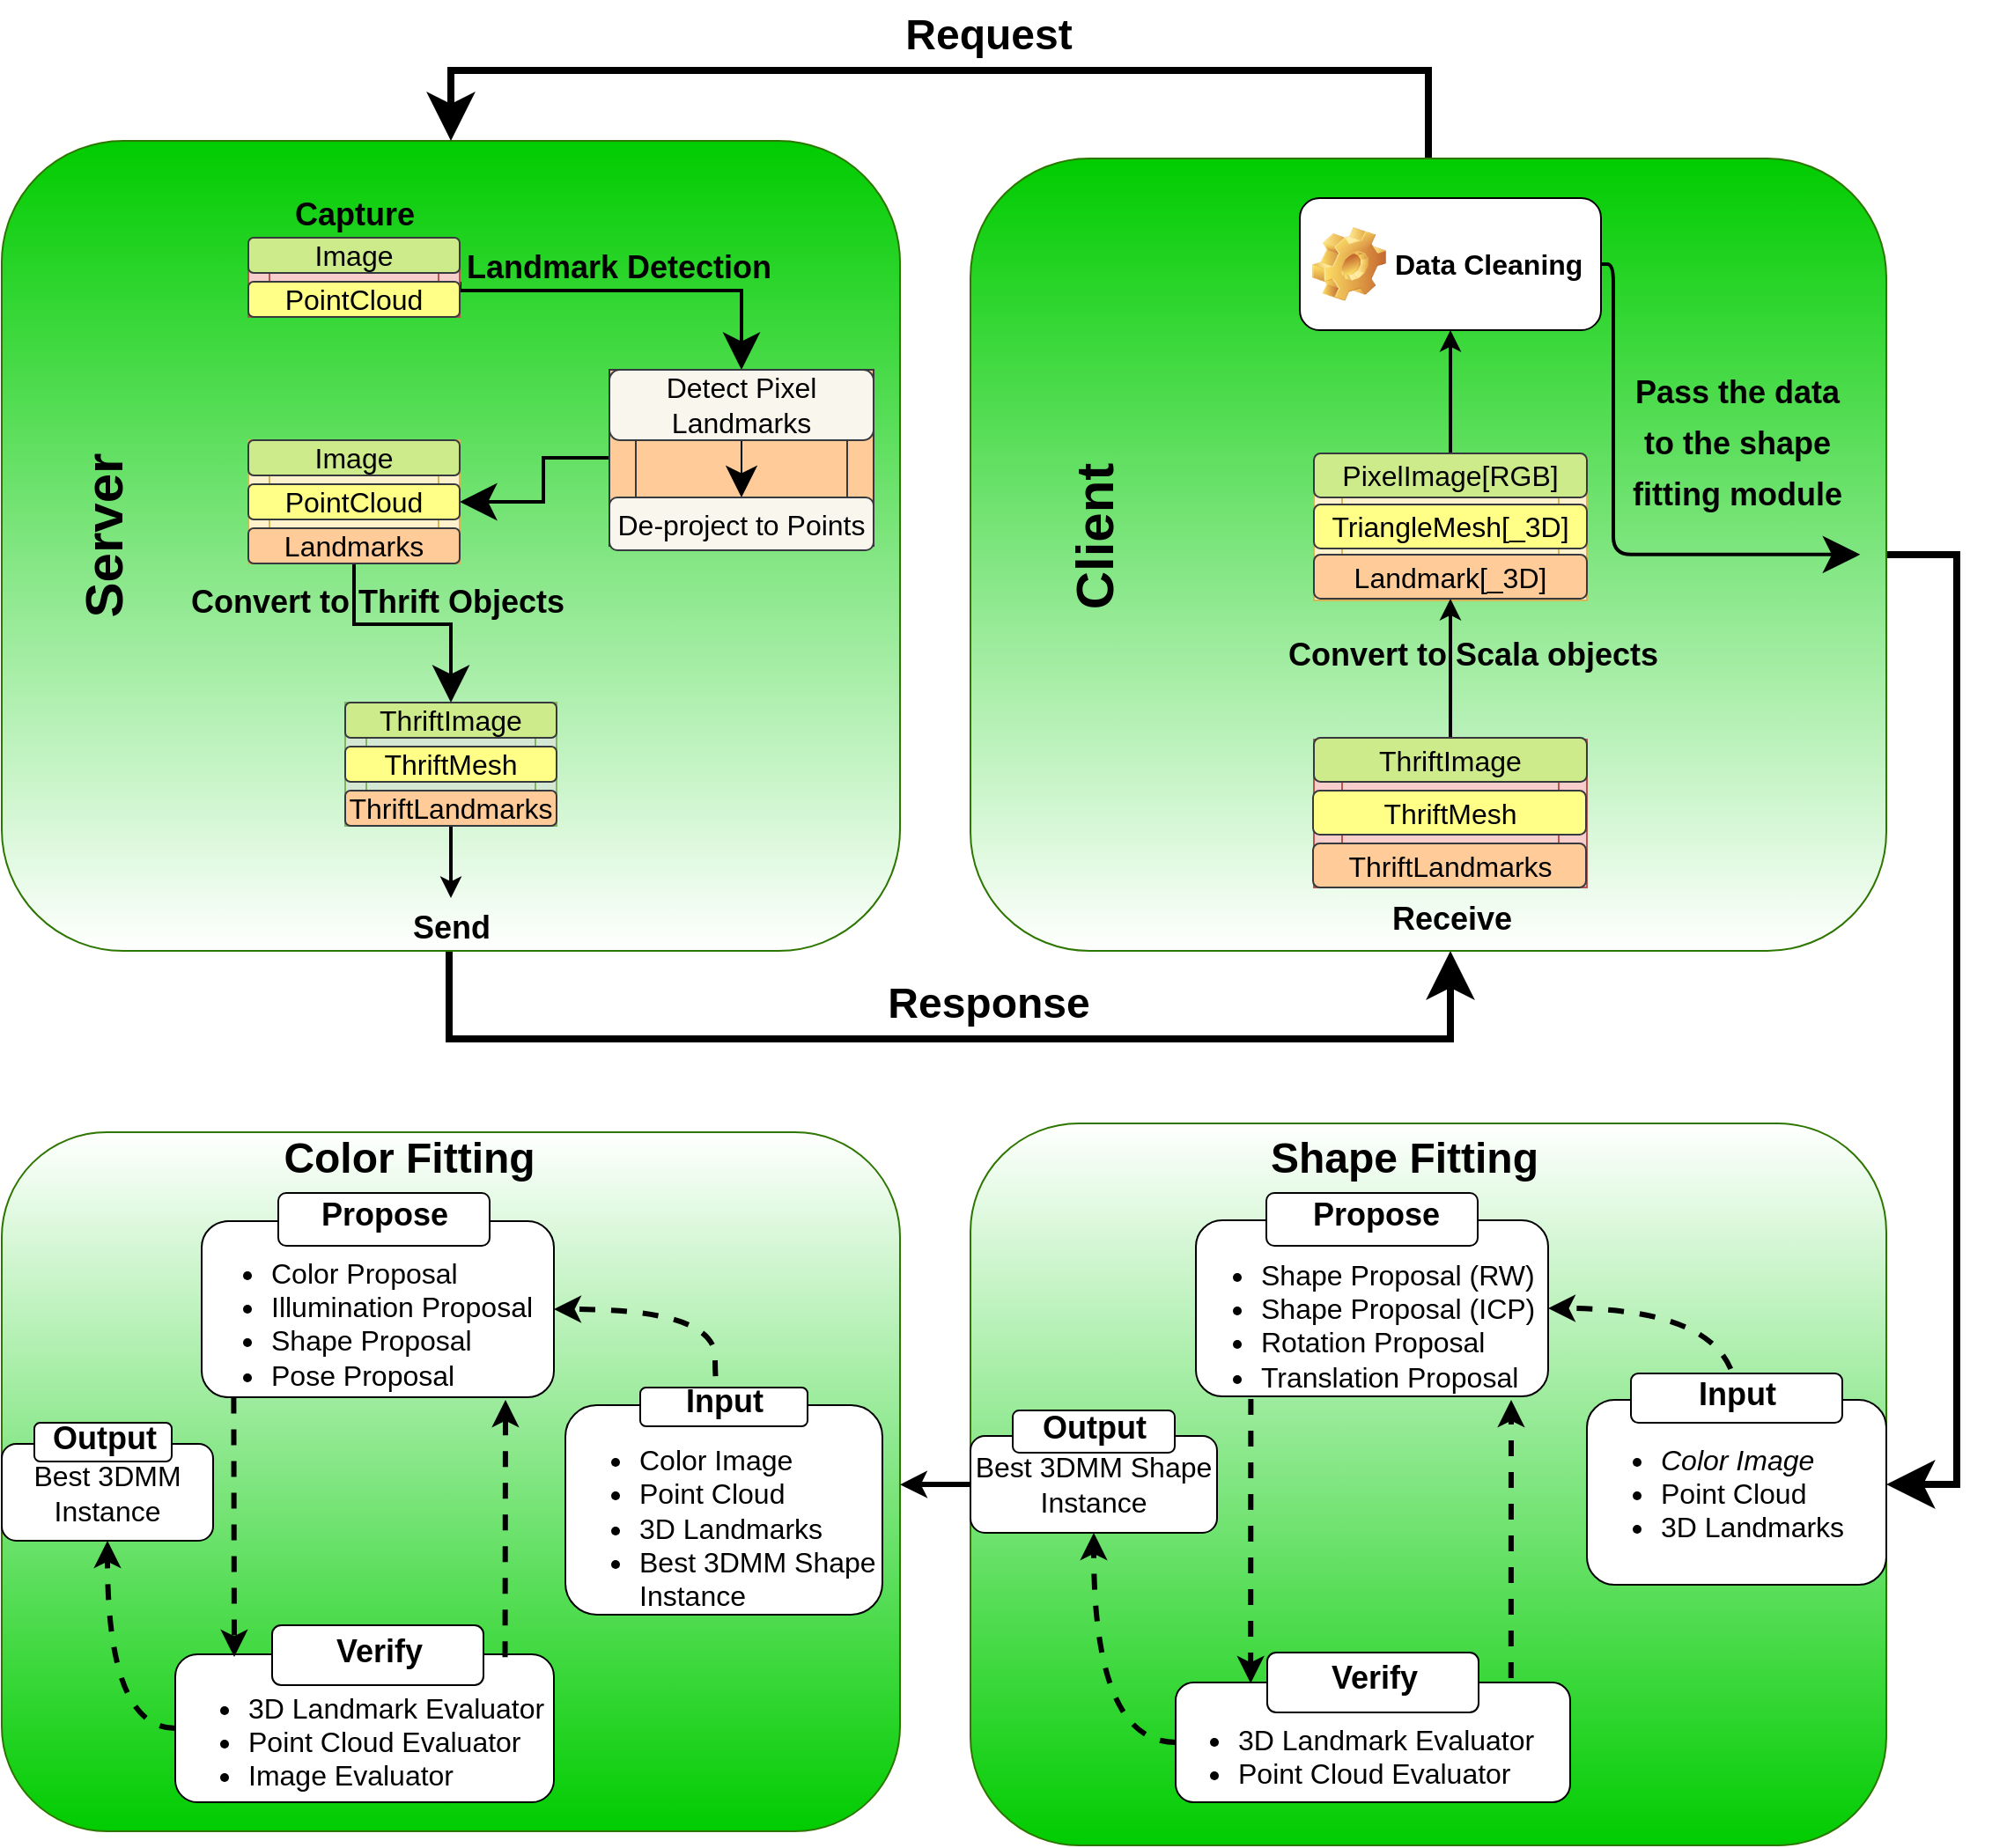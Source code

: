 <mxfile version="12.2.3" type="device" pages="1"><diagram name="Page-1" id="5f0bae14-7c28-e335-631c-24af17079c00"><mxGraphModel dx="1280" dy="1137" grid="1" gridSize="10" guides="1" tooltips="1" connect="1" arrows="1" fold="1" page="1" pageScale="1" pageWidth="1100" pageHeight="850" background="#ffffff" math="0" shadow="0"><root><mxCell id="0"/><mxCell id="1" parent="0"/><mxCell id="NVDsijOY-DKrDgFpbB38-99" style="edgeStyle=orthogonalEdgeStyle;rounded=0;orthogonalLoop=1;jettySize=auto;html=1;exitX=0.5;exitY=1;exitDx=0;exitDy=0;entryX=0.5;entryY=1;entryDx=0;entryDy=0;endSize=15;strokeWidth=4;" parent="1" source="NVDsijOY-DKrDgFpbB38-1" target="NVDsijOY-DKrDgFpbB38-79" edge="1"><mxGeometry relative="1" as="geometry"><Array as="points"><mxPoint x="264" y="630"/><mxPoint x="833" y="630"/></Array></mxGeometry></mxCell><mxCell id="NVDsijOY-DKrDgFpbB38-1" value="" style="rounded=1;whiteSpace=wrap;html=1;fillColor=#00CC00;strokeColor=#2D7600;fontColor=#ffffff;gradientColor=#ffffff;" parent="1" vertex="1"><mxGeometry x="10" y="120" width="510" height="460" as="geometry"/></mxCell><mxCell id="NVDsijOY-DKrDgFpbB38-14" style="edgeStyle=orthogonalEdgeStyle;rounded=0;orthogonalLoop=1;jettySize=auto;html=1;exitX=0.5;exitY=0;exitDx=0;exitDy=0;entryX=0.5;entryY=0;entryDx=0;entryDy=0;endSize=15;strokeWidth=4;" parent="1" source="NVDsijOY-DKrDgFpbB38-2" target="NVDsijOY-DKrDgFpbB38-1" edge="1"><mxGeometry relative="1" as="geometry"><Array as="points"><mxPoint x="820" y="80"/><mxPoint x="265" y="80"/></Array></mxGeometry></mxCell><mxCell id="NVDsijOY-DKrDgFpbB38-116" style="edgeStyle=orthogonalEdgeStyle;rounded=0;orthogonalLoop=1;jettySize=auto;html=1;exitX=1;exitY=0.5;exitDx=0;exitDy=0;entryX=1;entryY=0.5;entryDx=0;entryDy=0;endArrow=classic;endFill=1;endSize=15;strokeWidth=4;" parent="1" source="NVDsijOY-DKrDgFpbB38-2" target="NVDsijOY-DKrDgFpbB38-115" edge="1"><mxGeometry relative="1" as="geometry"><Array as="points"><mxPoint x="1120" y="355"/><mxPoint x="1120" y="883"/></Array></mxGeometry></mxCell><mxCell id="NVDsijOY-DKrDgFpbB38-2" value="" style="rounded=1;whiteSpace=wrap;html=1;fillColor=#00CC00;strokeColor=#2D7600;fontColor=#ffffff;gradientColor=#ffffff;" parent="1" vertex="1"><mxGeometry x="560" y="130" width="520" height="450" as="geometry"/></mxCell><mxCell id="NVDsijOY-DKrDgFpbB38-3" value="" style="rounded=1;whiteSpace=wrap;html=1;fillColor=#00CC00;strokeColor=#2D7600;fontColor=#ffffff;gradientColor=#ffffff;gradientDirection=north;" parent="1" vertex="1"><mxGeometry x="10" y="683" width="510" height="397" as="geometry"/></mxCell><mxCell id="NVDsijOY-DKrDgFpbB38-61" style="edgeStyle=orthogonalEdgeStyle;rounded=0;orthogonalLoop=1;jettySize=auto;html=1;exitX=1;exitY=0.5;exitDx=0;exitDy=0;entryX=0.5;entryY=0;entryDx=0;entryDy=0;endSize=15;strokeWidth=2;" parent="1" source="NVDsijOY-DKrDgFpbB38-4" target="NVDsijOY-DKrDgFpbB38-43" edge="1"><mxGeometry relative="1" as="geometry"><Array as="points"><mxPoint x="270" y="205"/><mxPoint x="430" y="205"/></Array></mxGeometry></mxCell><mxCell id="NVDsijOY-DKrDgFpbB38-4" value="&lt;p style=&quot;line-height: 70%&quot;&gt;&lt;br&gt;&lt;/p&gt;" style="shape=process;whiteSpace=wrap;html=1;backgroundOutline=1;fillColor=#f8cecc;strokeColor=#b85450;" parent="1" vertex="1"><mxGeometry x="150" y="180" width="120" height="40" as="geometry"/></mxCell><mxCell id="NVDsijOY-DKrDgFpbB38-10" value="Request" style="text;strokeColor=none;fillColor=none;html=1;fontSize=24;fontStyle=1;verticalAlign=middle;align=center;" parent="1" vertex="1"><mxGeometry x="520" y="40" width="100" height="40" as="geometry"/></mxCell><mxCell id="NVDsijOY-DKrDgFpbB38-11" value="Response" style="text;strokeColor=none;fillColor=none;html=1;fontSize=24;fontStyle=1;verticalAlign=middle;align=center;" parent="1" vertex="1"><mxGeometry x="520" y="590" width="100" height="40" as="geometry"/></mxCell><mxCell id="NVDsijOY-DKrDgFpbB38-46" style="edgeStyle=orthogonalEdgeStyle;rounded=0;orthogonalLoop=1;jettySize=auto;html=1;exitX=0.5;exitY=1;exitDx=0;exitDy=0;endSize=15;strokeWidth=2;" parent="1" source="NVDsijOY-DKrDgFpbB38-20" target="NVDsijOY-DKrDgFpbB38-21" edge="1"><mxGeometry relative="1" as="geometry"/></mxCell><mxCell id="NVDsijOY-DKrDgFpbB38-20" value="" style="shape=process;whiteSpace=wrap;html=1;backgroundOutline=1;fillColor=#fff2cc;strokeColor=#d6b656;" parent="1" vertex="1"><mxGeometry x="150" y="290" width="120" height="70" as="geometry"/></mxCell><mxCell id="NVDsijOY-DKrDgFpbB38-21" value="" style="shape=process;whiteSpace=wrap;html=1;backgroundOutline=1;fillColor=#d5e8d4;strokeColor=#82b366;" parent="1" vertex="1"><mxGeometry x="205" y="439" width="120" height="70" as="geometry"/></mxCell><mxCell id="NVDsijOY-DKrDgFpbB38-22" value="" style="shape=process;whiteSpace=wrap;html=1;backgroundOutline=1;fillColor=#f8cecc;strokeColor=#b85450;" parent="1" vertex="1"><mxGeometry x="755" y="460" width="155" height="84" as="geometry"/></mxCell><mxCell id="NVDsijOY-DKrDgFpbB38-25" value="" style="shape=process;whiteSpace=wrap;html=1;backgroundOutline=1;fillColor=#fff2cc;strokeColor=#d6b656;" parent="1" vertex="1"><mxGeometry x="755" y="300" width="155" height="81" as="geometry"/></mxCell><mxCell id="NVDsijOY-DKrDgFpbB38-36" value="&lt;font style=&quot;font-size: 16px&quot;&gt;Image&lt;/font&gt;" style="rounded=1;whiteSpace=wrap;html=1;fillColor=#cdeb8b;strokeColor=#36393d;" parent="1" vertex="1"><mxGeometry x="150" y="175" width="120" height="20" as="geometry"/></mxCell><mxCell id="NVDsijOY-DKrDgFpbB38-37" value="&lt;font style=&quot;font-size: 16px&quot;&gt;PointCloud&lt;/font&gt;" style="rounded=1;whiteSpace=wrap;html=1;fillColor=#ffff88;strokeColor=#36393d;" parent="1" vertex="1"><mxGeometry x="150" y="200" width="120" height="20" as="geometry"/></mxCell><mxCell id="NVDsijOY-DKrDgFpbB38-66" style="edgeStyle=orthogonalEdgeStyle;rounded=0;orthogonalLoop=1;jettySize=auto;html=1;exitX=0;exitY=0.5;exitDx=0;exitDy=0;entryX=1;entryY=0.5;entryDx=0;entryDy=0;endSize=15;strokeWidth=2;" parent="1" source="NVDsijOY-DKrDgFpbB38-43" target="NVDsijOY-DKrDgFpbB38-48" edge="1"><mxGeometry relative="1" as="geometry"/></mxCell><mxCell id="NVDsijOY-DKrDgFpbB38-43" value="" style="shape=process;whiteSpace=wrap;html=1;backgroundOutline=1;fillColor=#ffcc99;strokeColor=#36393d;" parent="1" vertex="1"><mxGeometry x="355" y="250" width="150" height="100" as="geometry"/></mxCell><mxCell id="NVDsijOY-DKrDgFpbB38-47" value="&lt;font style=&quot;font-size: 16px&quot;&gt;Image&lt;/font&gt;" style="rounded=1;whiteSpace=wrap;html=1;fillColor=#cdeb8b;strokeColor=#36393d;" parent="1" vertex="1"><mxGeometry x="150" y="290" width="120" height="20" as="geometry"/></mxCell><mxCell id="NVDsijOY-DKrDgFpbB38-48" value="&lt;font style=&quot;font-size: 16px&quot;&gt;PointCloud&lt;/font&gt;" style="rounded=1;whiteSpace=wrap;html=1;fillColor=#ffff88;strokeColor=#36393d;" parent="1" vertex="1"><mxGeometry x="150" y="315" width="120" height="20" as="geometry"/></mxCell><mxCell id="NVDsijOY-DKrDgFpbB38-49" value="&lt;font style=&quot;font-size: 16px&quot;&gt;Landmarks&lt;/font&gt;" style="rounded=1;whiteSpace=wrap;html=1;fillColor=#ffcc99;strokeColor=#36393d;" parent="1" vertex="1"><mxGeometry x="150" y="340" width="120" height="20" as="geometry"/></mxCell><mxCell id="NVDsijOY-DKrDgFpbB38-50" value="&lt;font style=&quot;font-size: 18px&quot;&gt;Capture&lt;/font&gt;" style="text;strokeColor=none;fillColor=none;html=1;fontSize=24;fontStyle=1;verticalAlign=middle;align=center;direction=north;rotation=0;" parent="1" vertex="1"><mxGeometry x="170" y="140" width="80" height="40" as="geometry"/></mxCell><mxCell id="NVDsijOY-DKrDgFpbB38-57" style="edgeStyle=orthogonalEdgeStyle;rounded=0;orthogonalLoop=1;jettySize=auto;html=1;exitX=0.5;exitY=1;exitDx=0;exitDy=0;entryX=0.5;entryY=0;entryDx=0;entryDy=0;endSize=15;strokeWidth=1;" parent="1" source="NVDsijOY-DKrDgFpbB38-55" target="NVDsijOY-DKrDgFpbB38-56" edge="1"><mxGeometry relative="1" as="geometry"/></mxCell><mxCell id="NVDsijOY-DKrDgFpbB38-55" value="&lt;font style=&quot;font-size: 16px&quot;&gt;Detect Pixel Landmarks&lt;/font&gt;" style="rounded=1;whiteSpace=wrap;html=1;fillColor=#f9f7ed;strokeColor=#36393d;" parent="1" vertex="1"><mxGeometry x="355" y="250" width="150" height="40" as="geometry"/></mxCell><mxCell id="NVDsijOY-DKrDgFpbB38-56" value="&lt;font style=&quot;font-size: 16px&quot;&gt;De-project to Points&lt;/font&gt;" style="rounded=1;whiteSpace=wrap;html=1;fillColor=#f9f7ed;strokeColor=#36393d;" parent="1" vertex="1"><mxGeometry x="355" y="322.5" width="150" height="30" as="geometry"/></mxCell><mxCell id="NVDsijOY-DKrDgFpbB38-58" value="&lt;font style=&quot;font-size: 16px&quot;&gt;ThriftImage&lt;/font&gt;" style="rounded=1;whiteSpace=wrap;html=1;fillColor=#cdeb8b;strokeColor=#36393d;" parent="1" vertex="1"><mxGeometry x="205" y="439" width="120" height="20" as="geometry"/></mxCell><mxCell id="NVDsijOY-DKrDgFpbB38-59" value="&lt;font style=&quot;font-size: 16px&quot;&gt;ThriftMesh&lt;/font&gt;" style="rounded=1;whiteSpace=wrap;html=1;fillColor=#ffff88;strokeColor=#36393d;" parent="1" vertex="1"><mxGeometry x="205" y="464" width="120" height="20" as="geometry"/></mxCell><mxCell id="Knv97BeSCFJeRyteN3Aw-37" style="edgeStyle=orthogonalEdgeStyle;curved=1;rounded=0;orthogonalLoop=1;jettySize=auto;html=1;exitX=0.5;exitY=1;exitDx=0;exitDy=0;entryX=0.5;entryY=0;entryDx=0;entryDy=0;strokeWidth=2;" parent="1" source="NVDsijOY-DKrDgFpbB38-60" target="NVDsijOY-DKrDgFpbB38-82" edge="1"><mxGeometry relative="1" as="geometry"/></mxCell><mxCell id="NVDsijOY-DKrDgFpbB38-60" value="&lt;font style=&quot;font-size: 16px&quot;&gt;ThriftLandmarks&lt;/font&gt;" style="rounded=1;whiteSpace=wrap;html=1;fillColor=#ffcc99;strokeColor=#36393d;" parent="1" vertex="1"><mxGeometry x="205" y="489" width="120" height="20" as="geometry"/></mxCell><mxCell id="NVDsijOY-DKrDgFpbB38-64" value="&lt;font style=&quot;font-size: 18px&quot;&gt;Convert to Thrift Objects&lt;/font&gt;" style="text;html=1;fontSize=24;fontStyle=1;verticalAlign=middle;align=center;fillColor=none;" parent="1" vertex="1"><mxGeometry x="107.5" y="360" width="230" height="40" as="geometry"/></mxCell><mxCell id="NVDsijOY-DKrDgFpbB38-65" value="&lt;font style=&quot;font-size: 18px&quot;&gt;Landmark Detection&lt;br&gt;&lt;/font&gt;" style="text;strokeColor=none;fillColor=none;html=1;fontSize=24;fontStyle=1;verticalAlign=middle;align=center;" parent="1" vertex="1"><mxGeometry x="310" y="170" width="100" height="40" as="geometry"/></mxCell><mxCell id="NVDsijOY-DKrDgFpbB38-73" value="&lt;font style=&quot;font-size: 30px&quot;&gt;Server&lt;/font&gt;" style="text;strokeColor=none;fillColor=none;html=1;fontSize=24;fontStyle=1;verticalAlign=middle;align=center;rotation=-90;" parent="1" vertex="1"><mxGeometry x="17.5" y="325" width="100" height="40" as="geometry"/></mxCell><mxCell id="NVDsijOY-DKrDgFpbB38-74" value="&lt;span style=&quot;font-size: 30px&quot;&gt;Client&lt;/span&gt;" style="text;strokeColor=none;fillColor=none;html=1;fontSize=24;fontStyle=1;verticalAlign=middle;align=center;rotation=-90;" parent="1" vertex="1"><mxGeometry x="580" y="325" width="100" height="40" as="geometry"/></mxCell><mxCell id="Knv97BeSCFJeRyteN3Aw-31" style="edgeStyle=orthogonalEdgeStyle;curved=1;rounded=0;orthogonalLoop=1;jettySize=auto;html=1;exitX=0.5;exitY=0;exitDx=0;exitDy=0;entryX=0.5;entryY=1;entryDx=0;entryDy=0;strokeWidth=2;" parent="1" source="NVDsijOY-DKrDgFpbB38-75" target="NVDsijOY-DKrDgFpbB38-86" edge="1"><mxGeometry relative="1" as="geometry"/></mxCell><mxCell id="NVDsijOY-DKrDgFpbB38-75" value="&lt;font style=&quot;font-size: 16px&quot;&gt;ThriftImage&lt;/font&gt;" style="rounded=1;whiteSpace=wrap;html=1;fillColor=#cdeb8b;strokeColor=#36393d;" parent="1" vertex="1"><mxGeometry x="755" y="459" width="155" height="25" as="geometry"/></mxCell><mxCell id="NVDsijOY-DKrDgFpbB38-76" value="&lt;font style=&quot;font-size: 16px&quot;&gt;ThriftMesh&lt;/font&gt;" style="rounded=1;whiteSpace=wrap;html=1;fillColor=#ffff88;strokeColor=#36393d;" parent="1" vertex="1"><mxGeometry x="754.5" y="489" width="155" height="25" as="geometry"/></mxCell><mxCell id="NVDsijOY-DKrDgFpbB38-77" value="&lt;font style=&quot;font-size: 16px&quot;&gt;ThriftLandmarks&lt;/font&gt;" style="rounded=1;whiteSpace=wrap;html=1;fillColor=#ffcc99;strokeColor=#36393d;" parent="1" vertex="1"><mxGeometry x="754.5" y="519" width="155" height="25" as="geometry"/></mxCell><mxCell id="NVDsijOY-DKrDgFpbB38-79" value="&lt;span style=&quot;font-size: 18px&quot;&gt;Receive&lt;/span&gt;" style="text;html=1;fontSize=24;fontStyle=1;verticalAlign=middle;align=center;fillColor=none;" parent="1" vertex="1"><mxGeometry x="782.5" y="540" width="100" height="40" as="geometry"/></mxCell><mxCell id="NVDsijOY-DKrDgFpbB38-82" value="&lt;span style=&quot;font-size: 18px&quot;&gt;Send&lt;/span&gt;" style="text;html=1;fontSize=24;fontStyle=1;verticalAlign=middle;align=center;fillColor=none;" parent="1" vertex="1"><mxGeometry x="215" y="550" width="100" height="30" as="geometry"/></mxCell><mxCell id="Knv97BeSCFJeRyteN3Aw-32" style="edgeStyle=orthogonalEdgeStyle;curved=1;rounded=0;orthogonalLoop=1;jettySize=auto;html=1;exitX=0.5;exitY=0;exitDx=0;exitDy=0;entryX=0.5;entryY=1;entryDx=0;entryDy=0;strokeWidth=2;" parent="1" source="NVDsijOY-DKrDgFpbB38-83" target="NVDsijOY-DKrDgFpbB38-92" edge="1"><mxGeometry relative="1" as="geometry"/></mxCell><mxCell id="NVDsijOY-DKrDgFpbB38-83" value="&lt;font style=&quot;font-size: 16px&quot;&gt;PixelImage[RGB]&lt;/font&gt;" style="rounded=1;whiteSpace=wrap;html=1;fillColor=#cdeb8b;strokeColor=#36393d;" parent="1" vertex="1"><mxGeometry x="755" y="297.5" width="155" height="25" as="geometry"/></mxCell><mxCell id="NVDsijOY-DKrDgFpbB38-85" value="&lt;font style=&quot;font-size: 16px&quot;&gt;TriangleMesh[_3D]&lt;/font&gt;" style="rounded=1;whiteSpace=wrap;html=1;fillColor=#ffff88;strokeColor=#36393d;" parent="1" vertex="1"><mxGeometry x="755" y="326.5" width="155" height="25" as="geometry"/></mxCell><mxCell id="NVDsijOY-DKrDgFpbB38-86" value="&lt;font style=&quot;font-size: 16px&quot;&gt;Landmark[_3D]&lt;/font&gt;" style="rounded=1;whiteSpace=wrap;html=1;fillColor=#ffcc99;strokeColor=#36393d;" parent="1" vertex="1"><mxGeometry x="755" y="355" width="155" height="25" as="geometry"/></mxCell><mxCell id="NVDsijOY-DKrDgFpbB38-92" value="&lt;font style=&quot;font-size: 16px&quot;&gt;Data Cleaning&lt;/font&gt;" style="label;whiteSpace=wrap;html=1;image=img/clipart/Gear_128x128.png;fillColor=#ffffff;" parent="1" vertex="1"><mxGeometry x="747" y="152.5" width="171" height="75" as="geometry"/></mxCell><mxCell id="NVDsijOY-DKrDgFpbB38-102" value="" style="edgeStyle=elbowEdgeStyle;elbow=horizontal;endArrow=classic;html=1;strokeWidth=2;entryX=1;entryY=0.5;entryDx=0;entryDy=0;endFill=1;endSize=15;exitX=1;exitY=0.5;exitDx=0;exitDy=0;" parent="1" source="NVDsijOY-DKrDgFpbB38-92" edge="1"><mxGeometry width="50" height="50" relative="1" as="geometry"><mxPoint x="900" y="195" as="sourcePoint"/><mxPoint x="1065.143" y="354.929" as="targetPoint"/><Array as="points"><mxPoint x="925" y="289.5"/></Array></mxGeometry></mxCell><mxCell id="NVDsijOY-DKrDgFpbB38-115" value="" style="rounded=1;whiteSpace=wrap;html=1;fillColor=#00CC00;strokeColor=#2D7600;fontColor=#ffffff;gradientColor=#ffffff;gradientDirection=north;" parent="1" vertex="1"><mxGeometry x="560" y="678" width="520" height="410" as="geometry"/></mxCell><mxCell id="NVDsijOY-DKrDgFpbB38-117" value="Shape Fitting" style="text;strokeColor=none;fillColor=none;html=1;fontSize=24;fontStyle=1;verticalAlign=middle;align=center;" parent="1" vertex="1"><mxGeometry x="755.5" y="677.5" width="100" height="40" as="geometry"/></mxCell><mxCell id="NVDsijOY-DKrDgFpbB38-118" value="Color Fitting" style="text;strokeColor=none;fillColor=none;html=1;fontSize=24;fontStyle=1;verticalAlign=middle;align=center;" parent="1" vertex="1"><mxGeometry x="190.5" y="677.5" width="100" height="40" as="geometry"/></mxCell><mxCell id="NVDsijOY-DKrDgFpbB38-121" value="&lt;ul style=&quot;font-size: 16px&quot;&gt;&lt;li&gt;&lt;i&gt;Color Image&lt;/i&gt;&lt;/li&gt;&lt;li&gt;Point Cloud&lt;/li&gt;&lt;li&gt;3D Landmarks&lt;/li&gt;&lt;/ul&gt;" style="rounded=1;whiteSpace=wrap;html=1;align=left;" parent="1" vertex="1"><mxGeometry x="910" y="835" width="170" height="105" as="geometry"/></mxCell><mxCell id="NVDsijOY-DKrDgFpbB38-146" value="" style="rounded=1;whiteSpace=wrap;html=1;fillColor=#ffffff;" parent="1" vertex="1"><mxGeometry x="688" y="733" width="200" height="100" as="geometry"/></mxCell><mxCell id="NVDsijOY-DKrDgFpbB38-147" value="" style="rounded=1;whiteSpace=wrap;html=1;fillColor=#ffffff;" parent="1" vertex="1"><mxGeometry x="728" y="717.5" width="120" height="30" as="geometry"/></mxCell><mxCell id="NVDsijOY-DKrDgFpbB38-148" value="&lt;font style=&quot;font-size: 18px&quot;&gt;Propose&lt;/font&gt;" style="text;strokeColor=none;fillColor=none;html=1;fontSize=24;fontStyle=1;verticalAlign=middle;align=center;" parent="1" vertex="1"><mxGeometry x="740" y="707.5" width="100" height="40" as="geometry"/></mxCell><mxCell id="NVDsijOY-DKrDgFpbB38-151" value="" style="endArrow=classic;html=1;dashed=1;strokeWidth=3;exitX=0.5;exitY=0;exitDx=0;exitDy=0;entryX=1;entryY=0.5;entryDx=0;entryDy=0;edgeStyle=orthogonalEdgeStyle;curved=1;" parent="1" source="NVDsijOY-DKrDgFpbB38-121" target="NVDsijOY-DKrDgFpbB38-146" edge="1"><mxGeometry width="50" height="50" relative="1" as="geometry"><mxPoint x="995" y="820" as="sourcePoint"/><mxPoint x="1045" y="770" as="targetPoint"/><Array as="points"><mxPoint x="995" y="783"/></Array></mxGeometry></mxCell><mxCell id="NVDsijOY-DKrDgFpbB38-155" value="" style="rounded=1;whiteSpace=wrap;html=1;fillColor=#ffffff;" parent="1" vertex="1"><mxGeometry x="676.5" y="995.5" width="224" height="68" as="geometry"/></mxCell><mxCell id="NVDsijOY-DKrDgFpbB38-163" value="" style="rounded=1;whiteSpace=wrap;html=1;fillColor=#ffffff;direction=south;rotation=-90;" parent="1" vertex="1"><mxGeometry x="771.5" y="935.5" width="34" height="120" as="geometry"/></mxCell><mxCell id="NVDsijOY-DKrDgFpbB38-164" value="&lt;font style=&quot;font-size: 18px&quot;&gt;Verify&lt;/font&gt;" style="text;strokeColor=none;fillColor=none;html=1;fontSize=24;fontStyle=1;verticalAlign=middle;align=center;" parent="1" vertex="1"><mxGeometry x="739" y="970" width="100" height="42" as="geometry"/></mxCell><mxCell id="Knv97BeSCFJeRyteN3Aw-2" value="&lt;ul style=&quot;font-size: 16px&quot;&gt;&lt;li&gt;&lt;span&gt;3D Landmark Evaluator&lt;/span&gt;&lt;/li&gt;&lt;li&gt;Point Cloud Evaluator&lt;/li&gt;&lt;/ul&gt;" style="text;strokeColor=none;fillColor=none;html=1;whiteSpace=wrap;verticalAlign=middle;overflow=hidden;" parent="1" vertex="1"><mxGeometry x="669.5" y="1000" width="231" height="72" as="geometry"/></mxCell><mxCell id="Knv97BeSCFJeRyteN3Aw-9" value="" style="endArrow=classic;html=1;dashed=1;strokeWidth=3;entryX=0.19;entryY=0.007;entryDx=0;entryDy=0;exitX=0.156;exitY=1.015;exitDx=0;exitDy=0;entryPerimeter=0;exitPerimeter=0;" parent="1" source="NVDsijOY-DKrDgFpbB38-146" target="NVDsijOY-DKrDgFpbB38-155" edge="1"><mxGeometry width="50" height="50" relative="1" as="geometry"><mxPoint x="882" y="953" as="sourcePoint"/><mxPoint x="672" y="990" as="targetPoint"/></mxGeometry></mxCell><mxCell id="Knv97BeSCFJeRyteN3Aw-10" value="" style="endArrow=classic;html=1;dashed=1;strokeWidth=3;exitX=0.85;exitY=-0.037;exitDx=0;exitDy=0;exitPerimeter=0;" parent="1" source="NVDsijOY-DKrDgFpbB38-155" edge="1"><mxGeometry width="50" height="50" relative="1" as="geometry"><mxPoint x="849" y="991" as="sourcePoint"/><mxPoint x="867" y="835" as="targetPoint"/></mxGeometry></mxCell><mxCell id="FzRttnQyojhYHWL9dyKx-2" style="edgeStyle=orthogonalEdgeStyle;rounded=0;orthogonalLoop=1;jettySize=auto;html=1;exitX=0;exitY=0.5;exitDx=0;exitDy=0;entryX=1;entryY=0.504;entryDx=0;entryDy=0;entryPerimeter=0;strokeWidth=3;" parent="1" source="Knv97BeSCFJeRyteN3Aw-11" target="NVDsijOY-DKrDgFpbB38-3" edge="1"><mxGeometry relative="1" as="geometry"/></mxCell><mxCell id="Knv97BeSCFJeRyteN3Aw-11" value="&lt;font style=&quot;font-size: 16px&quot;&gt;Best 3DMM Shape&lt;br&gt;Instance&lt;/font&gt;" style="rounded=1;whiteSpace=wrap;html=1;fillColor=#ffffff;strokeColor=#000000;" parent="1" vertex="1"><mxGeometry x="560" y="855.5" width="140" height="55" as="geometry"/></mxCell><mxCell id="Knv97BeSCFJeRyteN3Aw-12" value="" style="endArrow=classic;html=1;exitX=0;exitY=0.5;exitDx=0;exitDy=0;entryX=0.5;entryY=1;entryDx=0;entryDy=0;dashed=1;edgeStyle=orthogonalEdgeStyle;curved=1;strokeWidth=3;" parent="1" source="NVDsijOY-DKrDgFpbB38-155" target="Knv97BeSCFJeRyteN3Aw-11" edge="1"><mxGeometry width="50" height="50" relative="1" as="geometry"><mxPoint x="430" y="1210" as="sourcePoint"/><mxPoint x="90" y="1250" as="targetPoint"/></mxGeometry></mxCell><mxCell id="Knv97BeSCFJeRyteN3Aw-13" value="&lt;div&gt;&lt;span style=&quot;font-size: 16px&quot;&gt;&lt;br&gt;&lt;/span&gt;&lt;/div&gt;&lt;ul style=&quot;font-size: 16px&quot;&gt;&lt;li&gt;&lt;span&gt;Color Image&lt;/span&gt;&lt;br&gt;&lt;/li&gt;&lt;li&gt;Point Cloud&lt;/li&gt;&lt;li&gt;3D Landmarks&lt;/li&gt;&lt;li&gt;Best 3DMM Shape Instance&lt;/li&gt;&lt;/ul&gt;" style="rounded=1;whiteSpace=wrap;html=1;fillColor=#ffffff;align=left;verticalAlign=middle;" parent="1" vertex="1"><mxGeometry x="330" y="838" width="180" height="119" as="geometry"/></mxCell><mxCell id="Knv97BeSCFJeRyteN3Aw-15" value="" style="rounded=1;whiteSpace=wrap;html=1;fillColor=#ffffff;" parent="1" vertex="1"><mxGeometry x="123.5" y="733.5" width="200" height="100" as="geometry"/></mxCell><mxCell id="Knv97BeSCFJeRyteN3Aw-16" value="" style="rounded=1;whiteSpace=wrap;html=1;fillColor=#ffffff;" parent="1" vertex="1"><mxGeometry x="167" y="717.5" width="120" height="30" as="geometry"/></mxCell><mxCell id="Knv97BeSCFJeRyteN3Aw-17" value="&lt;font style=&quot;font-size: 18px&quot;&gt;Propose&lt;/font&gt;" style="text;strokeColor=none;fillColor=none;html=1;fontSize=24;fontStyle=1;verticalAlign=middle;align=center;" parent="1" vertex="1"><mxGeometry x="177" y="707.5" width="100" height="40" as="geometry"/></mxCell><mxCell id="Knv97BeSCFJeRyteN3Aw-18" value="" style="endArrow=classic;html=1;dashed=1;strokeWidth=3;exitX=0.5;exitY=0;exitDx=0;exitDy=0;entryX=1;entryY=0.5;entryDx=0;entryDy=0;edgeStyle=orthogonalEdgeStyle;curved=1;" parent="1" source="Knv97BeSCFJeRyteN3Aw-13" target="Knv97BeSCFJeRyteN3Aw-15" edge="1"><mxGeometry width="50" height="50" relative="1" as="geometry"><mxPoint x="405" y="820" as="sourcePoint"/><mxPoint x="455" y="770" as="targetPoint"/><Array as="points"><mxPoint x="415" y="784"/></Array></mxGeometry></mxCell><mxCell id="Knv97BeSCFJeRyteN3Aw-19" value="" style="rounded=1;whiteSpace=wrap;html=1;fillColor=#ffffff;" parent="1" vertex="1"><mxGeometry x="108.5" y="979.5" width="215" height="84" as="geometry"/></mxCell><mxCell id="Knv97BeSCFJeRyteN3Aw-20" value="" style="rounded=1;whiteSpace=wrap;html=1;fillColor=#ffffff;direction=south;rotation=-90;" parent="1" vertex="1"><mxGeometry x="206.5" y="920" width="34" height="120" as="geometry"/></mxCell><mxCell id="Knv97BeSCFJeRyteN3Aw-21" value="&lt;font style=&quot;font-size: 18px&quot;&gt;Verify&lt;/font&gt;" style="text;strokeColor=none;fillColor=none;html=1;fontSize=24;fontStyle=1;verticalAlign=middle;align=center;" parent="1" vertex="1"><mxGeometry x="173.5" y="956" width="100" height="40" as="geometry"/></mxCell><mxCell id="Knv97BeSCFJeRyteN3Aw-22" value="&lt;ul style=&quot;font-size: 16px&quot;&gt;&lt;li&gt;&lt;span&gt;3D Landmark Evaluator&lt;/span&gt;&lt;/li&gt;&lt;li&gt;Point Cloud Evaluator&lt;/li&gt;&lt;li&gt;Image Evaluator&lt;/li&gt;&lt;/ul&gt;" style="text;strokeColor=none;fillColor=none;html=1;whiteSpace=wrap;verticalAlign=middle;overflow=hidden;" parent="1" vertex="1"><mxGeometry x="107.5" y="981.5" width="213" height="80" as="geometry"/></mxCell><mxCell id="Knv97BeSCFJeRyteN3Aw-23" value="" style="endArrow=classic;html=1;dashed=1;strokeWidth=3;exitX=0.091;exitY=1.003;exitDx=0;exitDy=0;exitPerimeter=0;" parent="1" source="Knv97BeSCFJeRyteN3Aw-15" edge="1"><mxGeometry width="50" height="50" relative="1" as="geometry"><mxPoint x="138" y="837" as="sourcePoint"/><mxPoint x="142" y="981" as="targetPoint"/></mxGeometry></mxCell><mxCell id="Knv97BeSCFJeRyteN3Aw-24" value="" style="endArrow=classic;html=1;dashed=1;strokeWidth=3;exitX=0.871;exitY=0.02;exitDx=0;exitDy=0;exitPerimeter=0;" parent="1" source="Knv97BeSCFJeRyteN3Aw-19" edge="1"><mxGeometry width="50" height="50" relative="1" as="geometry"><mxPoint x="87.98" y="848.05" as="sourcePoint"/><mxPoint x="296" y="835" as="targetPoint"/><Array as="points"/></mxGeometry></mxCell><mxCell id="Knv97BeSCFJeRyteN3Aw-25" value="" style="endArrow=classic;html=1;exitX=0;exitY=0.5;exitDx=0;exitDy=0;entryX=0.5;entryY=1;entryDx=0;entryDy=0;dashed=1;edgeStyle=orthogonalEdgeStyle;curved=1;strokeWidth=3;" parent="1" source="Knv97BeSCFJeRyteN3Aw-19" target="Knv97BeSCFJeRyteN3Aw-26" edge="1"><mxGeometry width="50" height="50" relative="1" as="geometry"><mxPoint x="-160" y="1210" as="sourcePoint"/><mxPoint x="-500" y="1250" as="targetPoint"/></mxGeometry></mxCell><mxCell id="Knv97BeSCFJeRyteN3Aw-26" value="&lt;font style=&quot;font-size: 16px&quot;&gt;Best 3DMM Instance&lt;/font&gt;" style="rounded=1;whiteSpace=wrap;html=1;fillColor=#ffffff;strokeColor=#000000;" parent="1" vertex="1"><mxGeometry x="10" y="860" width="120" height="55" as="geometry"/></mxCell><mxCell id="NVDsijOY-DKrDgFpbB38-84" value="&lt;span style=&quot;font-size: 18px&quot;&gt;&lt;font color=&quot;#000000&quot;&gt;Convert to Scala objects&lt;/font&gt;&lt;/span&gt;" style="text;html=1;fontSize=24;fontStyle=1;verticalAlign=middle;align=center;fillColor=none;strokeColor=none;fontColor=#ffffff;" parent="1" vertex="1"><mxGeometry x="730" y="390" width="230" height="40" as="geometry"/></mxCell><mxCell id="Knv97BeSCFJeRyteN3Aw-35" value="&lt;ul style=&quot;font-size: 16px&quot;&gt;&lt;li&gt;Color Proposal&lt;/li&gt;&lt;li&gt;Illumination Proposal&lt;/li&gt;&lt;li&gt;Shape Proposal&lt;/li&gt;&lt;li&gt;Pose Proposal&lt;/li&gt;&lt;/ul&gt;" style="text;strokeColor=none;fillColor=none;html=1;whiteSpace=wrap;verticalAlign=middle;overflow=hidden;" parent="1" vertex="1"><mxGeometry x="120.5" y="735" width="200" height="103" as="geometry"/></mxCell><mxCell id="Knv97BeSCFJeRyteN3Aw-36" value="&lt;ul style=&quot;font-size: 16px&quot;&gt;&lt;li&gt;Shape Proposal (RW)&lt;/li&gt;&lt;li&gt;Shape Proposal (ICP)&lt;/li&gt;&lt;li&gt;Rotation Proposal&lt;/li&gt;&lt;li&gt;Translation Proposal&lt;/li&gt;&lt;/ul&gt;" style="text;strokeColor=none;fillColor=none;html=1;whiteSpace=wrap;verticalAlign=middle;overflow=hidden;" parent="1" vertex="1"><mxGeometry x="682.5" y="736" width="200" height="101" as="geometry"/></mxCell><mxCell id="EK-9X4HnI9PWVFTxE-XN-1" value="&lt;span style=&quot;font-size: 18px&quot;&gt;&lt;font color=&quot;#000000&quot;&gt;Pass the data&lt;br&gt;to the shape&lt;br&gt;fitting module&lt;br&gt;&lt;/font&gt;&lt;/span&gt;" style="text;html=1;fontSize=24;fontStyle=1;verticalAlign=middle;align=center;fillColor=none;strokeColor=none;fontColor=#ffffff;" parent="1" vertex="1"><mxGeometry x="920" y="252.5" width="150" height="75" as="geometry"/></mxCell><mxCell id="e0AxI3HaZp-L_eYb93JK-1" value="" style="rounded=1;whiteSpace=wrap;html=1;fillColor=#ffffff;" vertex="1" parent="1"><mxGeometry x="935" y="820" width="120" height="28" as="geometry"/></mxCell><mxCell id="e0AxI3HaZp-L_eYb93JK-2" value="" style="rounded=1;whiteSpace=wrap;html=1;fillColor=#ffffff;" vertex="1" parent="1"><mxGeometry x="584" y="841" width="92" height="24" as="geometry"/></mxCell><mxCell id="e0AxI3HaZp-L_eYb93JK-3" value="&lt;font style=&quot;font-size: 18px&quot;&gt;Input&lt;/font&gt;" style="text;strokeColor=none;fillColor=none;html=1;fontSize=24;fontStyle=1;verticalAlign=middle;align=center;" vertex="1" parent="1"><mxGeometry x="945" y="810" width="100" height="40" as="geometry"/></mxCell><mxCell id="e0AxI3HaZp-L_eYb93JK-4" value="&lt;font style=&quot;font-size: 18px&quot;&gt;Output&lt;/font&gt;" style="text;strokeColor=none;fillColor=none;html=1;fontSize=24;fontStyle=1;verticalAlign=middle;align=center;" vertex="1" parent="1"><mxGeometry x="580" y="830" width="100" height="38" as="geometry"/></mxCell><mxCell id="e0AxI3HaZp-L_eYb93JK-5" value="" style="rounded=1;whiteSpace=wrap;html=1;fillColor=#ffffff;" vertex="1" parent="1"><mxGeometry x="372.5" y="828" width="95" height="22" as="geometry"/></mxCell><mxCell id="e0AxI3HaZp-L_eYb93JK-6" value="" style="rounded=1;whiteSpace=wrap;html=1;fillColor=#ffffff;" vertex="1" parent="1"><mxGeometry x="28.5" y="848" width="78" height="22" as="geometry"/></mxCell><mxCell id="e0AxI3HaZp-L_eYb93JK-7" value="&lt;font style=&quot;font-size: 18px&quot;&gt;Output&lt;/font&gt;" style="text;strokeColor=none;fillColor=none;html=1;fontSize=24;fontStyle=1;verticalAlign=middle;align=center;" vertex="1" parent="1"><mxGeometry x="17.5" y="841" width="100" height="28" as="geometry"/></mxCell><mxCell id="e0AxI3HaZp-L_eYb93JK-8" value="&lt;font style=&quot;font-size: 18px&quot;&gt;Input&lt;/font&gt;" style="text;strokeColor=none;fillColor=none;html=1;fontSize=24;fontStyle=1;verticalAlign=middle;align=center;" vertex="1" parent="1"><mxGeometry x="370" y="819.5" width="100" height="28" as="geometry"/></mxCell></root></mxGraphModel></diagram></mxfile>